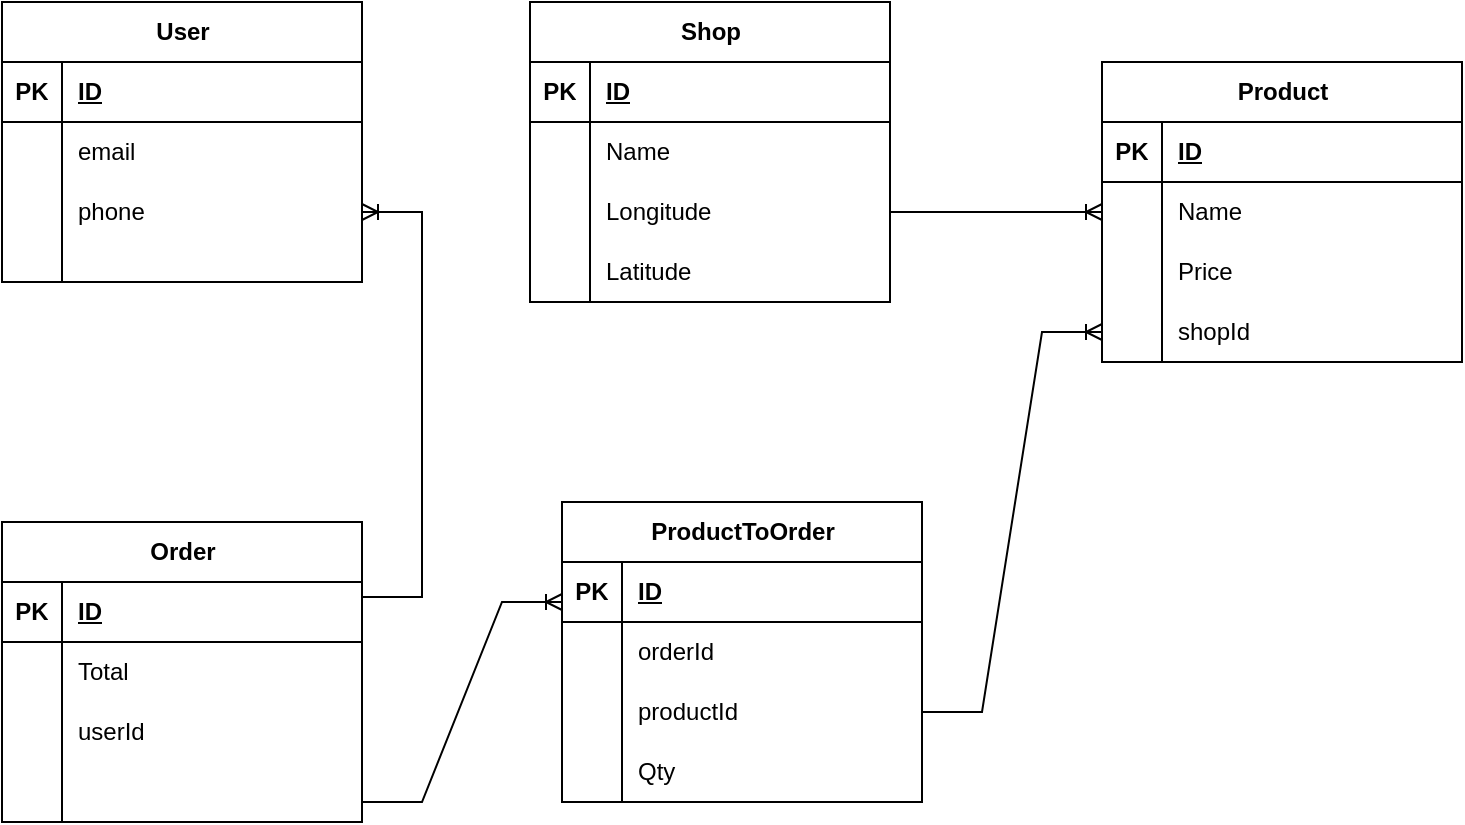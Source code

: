 <mxfile version="21.3.6" type="device" pages="2">
  <diagram name="DB" id="O_uN1VCMDVNeaiqRz71x">
    <mxGraphModel dx="954" dy="616" grid="1" gridSize="10" guides="1" tooltips="1" connect="1" arrows="1" fold="1" page="1" pageScale="1" pageWidth="827" pageHeight="1169" math="0" shadow="0">
      <root>
        <mxCell id="0" />
        <mxCell id="1" parent="0" />
        <mxCell id="V7XO4G7dlLdrEecXha_--6" value="User" style="shape=table;startSize=30;container=1;collapsible=1;childLayout=tableLayout;fixedRows=1;rowLines=0;fontStyle=1;align=center;resizeLast=1;html=1;" parent="1" vertex="1">
          <mxGeometry x="60" y="90" width="180" height="140" as="geometry" />
        </mxCell>
        <mxCell id="V7XO4G7dlLdrEecXha_--7" value="" style="shape=tableRow;horizontal=0;startSize=0;swimlaneHead=0;swimlaneBody=0;fillColor=none;collapsible=0;dropTarget=0;points=[[0,0.5],[1,0.5]];portConstraint=eastwest;top=0;left=0;right=0;bottom=1;" parent="V7XO4G7dlLdrEecXha_--6" vertex="1">
          <mxGeometry y="30" width="180" height="30" as="geometry" />
        </mxCell>
        <mxCell id="V7XO4G7dlLdrEecXha_--8" value="PK" style="shape=partialRectangle;connectable=0;fillColor=none;top=0;left=0;bottom=0;right=0;fontStyle=1;overflow=hidden;whiteSpace=wrap;html=1;" parent="V7XO4G7dlLdrEecXha_--7" vertex="1">
          <mxGeometry width="30" height="30" as="geometry">
            <mxRectangle width="30" height="30" as="alternateBounds" />
          </mxGeometry>
        </mxCell>
        <mxCell id="V7XO4G7dlLdrEecXha_--9" value="ID" style="shape=partialRectangle;connectable=0;fillColor=none;top=0;left=0;bottom=0;right=0;align=left;spacingLeft=6;fontStyle=5;overflow=hidden;whiteSpace=wrap;html=1;" parent="V7XO4G7dlLdrEecXha_--7" vertex="1">
          <mxGeometry x="30" width="150" height="30" as="geometry">
            <mxRectangle width="150" height="30" as="alternateBounds" />
          </mxGeometry>
        </mxCell>
        <mxCell id="V7XO4G7dlLdrEecXha_--10" value="" style="shape=tableRow;horizontal=0;startSize=0;swimlaneHead=0;swimlaneBody=0;fillColor=none;collapsible=0;dropTarget=0;points=[[0,0.5],[1,0.5]];portConstraint=eastwest;top=0;left=0;right=0;bottom=0;" parent="V7XO4G7dlLdrEecXha_--6" vertex="1">
          <mxGeometry y="60" width="180" height="30" as="geometry" />
        </mxCell>
        <mxCell id="V7XO4G7dlLdrEecXha_--11" value="" style="shape=partialRectangle;connectable=0;fillColor=none;top=0;left=0;bottom=0;right=0;editable=1;overflow=hidden;whiteSpace=wrap;html=1;" parent="V7XO4G7dlLdrEecXha_--10" vertex="1">
          <mxGeometry width="30" height="30" as="geometry">
            <mxRectangle width="30" height="30" as="alternateBounds" />
          </mxGeometry>
        </mxCell>
        <mxCell id="V7XO4G7dlLdrEecXha_--12" value="email&lt;br&gt;" style="shape=partialRectangle;connectable=0;fillColor=none;top=0;left=0;bottom=0;right=0;align=left;spacingLeft=6;overflow=hidden;whiteSpace=wrap;html=1;" parent="V7XO4G7dlLdrEecXha_--10" vertex="1">
          <mxGeometry x="30" width="150" height="30" as="geometry">
            <mxRectangle width="150" height="30" as="alternateBounds" />
          </mxGeometry>
        </mxCell>
        <mxCell id="V7XO4G7dlLdrEecXha_--13" value="" style="shape=tableRow;horizontal=0;startSize=0;swimlaneHead=0;swimlaneBody=0;fillColor=none;collapsible=0;dropTarget=0;points=[[0,0.5],[1,0.5]];portConstraint=eastwest;top=0;left=0;right=0;bottom=0;" parent="V7XO4G7dlLdrEecXha_--6" vertex="1">
          <mxGeometry y="90" width="180" height="30" as="geometry" />
        </mxCell>
        <mxCell id="V7XO4G7dlLdrEecXha_--14" value="" style="shape=partialRectangle;connectable=0;fillColor=none;top=0;left=0;bottom=0;right=0;editable=1;overflow=hidden;whiteSpace=wrap;html=1;" parent="V7XO4G7dlLdrEecXha_--13" vertex="1">
          <mxGeometry width="30" height="30" as="geometry">
            <mxRectangle width="30" height="30" as="alternateBounds" />
          </mxGeometry>
        </mxCell>
        <mxCell id="V7XO4G7dlLdrEecXha_--15" value="phone" style="shape=partialRectangle;connectable=0;fillColor=none;top=0;left=0;bottom=0;right=0;align=left;spacingLeft=6;overflow=hidden;whiteSpace=wrap;html=1;" parent="V7XO4G7dlLdrEecXha_--13" vertex="1">
          <mxGeometry x="30" width="150" height="30" as="geometry">
            <mxRectangle width="150" height="30" as="alternateBounds" />
          </mxGeometry>
        </mxCell>
        <mxCell id="V7XO4G7dlLdrEecXha_--16" value="" style="shape=tableRow;horizontal=0;startSize=0;swimlaneHead=0;swimlaneBody=0;fillColor=none;collapsible=0;dropTarget=0;points=[[0,0.5],[1,0.5]];portConstraint=eastwest;top=0;left=0;right=0;bottom=0;" parent="V7XO4G7dlLdrEecXha_--6" vertex="1">
          <mxGeometry y="120" width="180" height="20" as="geometry" />
        </mxCell>
        <mxCell id="V7XO4G7dlLdrEecXha_--17" value="" style="shape=partialRectangle;connectable=0;fillColor=none;top=0;left=0;bottom=0;right=0;editable=1;overflow=hidden;whiteSpace=wrap;html=1;" parent="V7XO4G7dlLdrEecXha_--16" vertex="1">
          <mxGeometry width="30" height="20" as="geometry">
            <mxRectangle width="30" height="20" as="alternateBounds" />
          </mxGeometry>
        </mxCell>
        <mxCell id="V7XO4G7dlLdrEecXha_--18" value="" style="shape=partialRectangle;connectable=0;fillColor=none;top=0;left=0;bottom=0;right=0;align=left;spacingLeft=6;overflow=hidden;whiteSpace=wrap;html=1;" parent="V7XO4G7dlLdrEecXha_--16" vertex="1">
          <mxGeometry x="30" width="150" height="20" as="geometry">
            <mxRectangle width="150" height="20" as="alternateBounds" />
          </mxGeometry>
        </mxCell>
        <mxCell id="V7XO4G7dlLdrEecXha_--19" value="Order" style="shape=table;startSize=30;container=1;collapsible=1;childLayout=tableLayout;fixedRows=1;rowLines=0;fontStyle=1;align=center;resizeLast=1;html=1;" parent="1" vertex="1">
          <mxGeometry x="60" y="350" width="180" height="150" as="geometry" />
        </mxCell>
        <mxCell id="V7XO4G7dlLdrEecXha_--20" value="" style="shape=tableRow;horizontal=0;startSize=0;swimlaneHead=0;swimlaneBody=0;fillColor=none;collapsible=0;dropTarget=0;points=[[0,0.5],[1,0.5]];portConstraint=eastwest;top=0;left=0;right=0;bottom=1;" parent="V7XO4G7dlLdrEecXha_--19" vertex="1">
          <mxGeometry y="30" width="180" height="30" as="geometry" />
        </mxCell>
        <mxCell id="V7XO4G7dlLdrEecXha_--21" value="PK" style="shape=partialRectangle;connectable=0;fillColor=none;top=0;left=0;bottom=0;right=0;fontStyle=1;overflow=hidden;whiteSpace=wrap;html=1;" parent="V7XO4G7dlLdrEecXha_--20" vertex="1">
          <mxGeometry width="30" height="30" as="geometry">
            <mxRectangle width="30" height="30" as="alternateBounds" />
          </mxGeometry>
        </mxCell>
        <mxCell id="V7XO4G7dlLdrEecXha_--22" value="ID" style="shape=partialRectangle;connectable=0;fillColor=none;top=0;left=0;bottom=0;right=0;align=left;spacingLeft=6;fontStyle=5;overflow=hidden;whiteSpace=wrap;html=1;" parent="V7XO4G7dlLdrEecXha_--20" vertex="1">
          <mxGeometry x="30" width="150" height="30" as="geometry">
            <mxRectangle width="150" height="30" as="alternateBounds" />
          </mxGeometry>
        </mxCell>
        <mxCell id="V7XO4G7dlLdrEecXha_--26" value="" style="shape=tableRow;horizontal=0;startSize=0;swimlaneHead=0;swimlaneBody=0;fillColor=none;collapsible=0;dropTarget=0;points=[[0,0.5],[1,0.5]];portConstraint=eastwest;top=0;left=0;right=0;bottom=0;" parent="V7XO4G7dlLdrEecXha_--19" vertex="1">
          <mxGeometry y="60" width="180" height="30" as="geometry" />
        </mxCell>
        <mxCell id="V7XO4G7dlLdrEecXha_--27" value="" style="shape=partialRectangle;connectable=0;fillColor=none;top=0;left=0;bottom=0;right=0;editable=1;overflow=hidden;whiteSpace=wrap;html=1;" parent="V7XO4G7dlLdrEecXha_--26" vertex="1">
          <mxGeometry width="30" height="30" as="geometry">
            <mxRectangle width="30" height="30" as="alternateBounds" />
          </mxGeometry>
        </mxCell>
        <mxCell id="V7XO4G7dlLdrEecXha_--28" value="Total" style="shape=partialRectangle;connectable=0;fillColor=none;top=0;left=0;bottom=0;right=0;align=left;spacingLeft=6;overflow=hidden;whiteSpace=wrap;html=1;" parent="V7XO4G7dlLdrEecXha_--26" vertex="1">
          <mxGeometry x="30" width="150" height="30" as="geometry">
            <mxRectangle width="150" height="30" as="alternateBounds" />
          </mxGeometry>
        </mxCell>
        <mxCell id="V7XO4G7dlLdrEecXha_--29" value="" style="shape=tableRow;horizontal=0;startSize=0;swimlaneHead=0;swimlaneBody=0;fillColor=none;collapsible=0;dropTarget=0;points=[[0,0.5],[1,0.5]];portConstraint=eastwest;top=0;left=0;right=0;bottom=0;" parent="V7XO4G7dlLdrEecXha_--19" vertex="1">
          <mxGeometry y="90" width="180" height="30" as="geometry" />
        </mxCell>
        <mxCell id="V7XO4G7dlLdrEecXha_--30" value="" style="shape=partialRectangle;connectable=0;fillColor=none;top=0;left=0;bottom=0;right=0;editable=1;overflow=hidden;whiteSpace=wrap;html=1;" parent="V7XO4G7dlLdrEecXha_--29" vertex="1">
          <mxGeometry width="30" height="30" as="geometry">
            <mxRectangle width="30" height="30" as="alternateBounds" />
          </mxGeometry>
        </mxCell>
        <mxCell id="V7XO4G7dlLdrEecXha_--31" value="userId" style="shape=partialRectangle;connectable=0;fillColor=none;top=0;left=0;bottom=0;right=0;align=left;spacingLeft=6;overflow=hidden;whiteSpace=wrap;html=1;" parent="V7XO4G7dlLdrEecXha_--29" vertex="1">
          <mxGeometry x="30" width="150" height="30" as="geometry">
            <mxRectangle width="150" height="30" as="alternateBounds" />
          </mxGeometry>
        </mxCell>
        <mxCell id="V7XO4G7dlLdrEecXha_--23" value="" style="shape=tableRow;horizontal=0;startSize=0;swimlaneHead=0;swimlaneBody=0;fillColor=none;collapsible=0;dropTarget=0;points=[[0,0.5],[1,0.5]];portConstraint=eastwest;top=0;left=0;right=0;bottom=0;" parent="V7XO4G7dlLdrEecXha_--19" vertex="1">
          <mxGeometry y="120" width="180" height="30" as="geometry" />
        </mxCell>
        <mxCell id="V7XO4G7dlLdrEecXha_--24" value="" style="shape=partialRectangle;connectable=0;fillColor=none;top=0;left=0;bottom=0;right=0;editable=1;overflow=hidden;whiteSpace=wrap;html=1;" parent="V7XO4G7dlLdrEecXha_--23" vertex="1">
          <mxGeometry width="30" height="30" as="geometry">
            <mxRectangle width="30" height="30" as="alternateBounds" />
          </mxGeometry>
        </mxCell>
        <mxCell id="V7XO4G7dlLdrEecXha_--25" value="" style="shape=partialRectangle;connectable=0;fillColor=none;top=0;left=0;bottom=0;right=0;align=left;spacingLeft=6;overflow=hidden;whiteSpace=wrap;html=1;" parent="V7XO4G7dlLdrEecXha_--23" vertex="1">
          <mxGeometry x="30" width="150" height="30" as="geometry">
            <mxRectangle width="150" height="30" as="alternateBounds" />
          </mxGeometry>
        </mxCell>
        <mxCell id="V7XO4G7dlLdrEecXha_--32" value="Shop" style="shape=table;startSize=30;container=1;collapsible=1;childLayout=tableLayout;fixedRows=1;rowLines=0;fontStyle=1;align=center;resizeLast=1;html=1;" parent="1" vertex="1">
          <mxGeometry x="324" y="90" width="180" height="150" as="geometry" />
        </mxCell>
        <mxCell id="V7XO4G7dlLdrEecXha_--33" value="" style="shape=tableRow;horizontal=0;startSize=0;swimlaneHead=0;swimlaneBody=0;fillColor=none;collapsible=0;dropTarget=0;points=[[0,0.5],[1,0.5]];portConstraint=eastwest;top=0;left=0;right=0;bottom=1;" parent="V7XO4G7dlLdrEecXha_--32" vertex="1">
          <mxGeometry y="30" width="180" height="30" as="geometry" />
        </mxCell>
        <mxCell id="V7XO4G7dlLdrEecXha_--34" value="PK" style="shape=partialRectangle;connectable=0;fillColor=none;top=0;left=0;bottom=0;right=0;fontStyle=1;overflow=hidden;whiteSpace=wrap;html=1;" parent="V7XO4G7dlLdrEecXha_--33" vertex="1">
          <mxGeometry width="30" height="30" as="geometry">
            <mxRectangle width="30" height="30" as="alternateBounds" />
          </mxGeometry>
        </mxCell>
        <mxCell id="V7XO4G7dlLdrEecXha_--35" value="ID" style="shape=partialRectangle;connectable=0;fillColor=none;top=0;left=0;bottom=0;right=0;align=left;spacingLeft=6;fontStyle=5;overflow=hidden;whiteSpace=wrap;html=1;" parent="V7XO4G7dlLdrEecXha_--33" vertex="1">
          <mxGeometry x="30" width="150" height="30" as="geometry">
            <mxRectangle width="150" height="30" as="alternateBounds" />
          </mxGeometry>
        </mxCell>
        <mxCell id="V7XO4G7dlLdrEecXha_--36" value="" style="shape=tableRow;horizontal=0;startSize=0;swimlaneHead=0;swimlaneBody=0;fillColor=none;collapsible=0;dropTarget=0;points=[[0,0.5],[1,0.5]];portConstraint=eastwest;top=0;left=0;right=0;bottom=0;" parent="V7XO4G7dlLdrEecXha_--32" vertex="1">
          <mxGeometry y="60" width="180" height="30" as="geometry" />
        </mxCell>
        <mxCell id="V7XO4G7dlLdrEecXha_--37" value="" style="shape=partialRectangle;connectable=0;fillColor=none;top=0;left=0;bottom=0;right=0;editable=1;overflow=hidden;whiteSpace=wrap;html=1;" parent="V7XO4G7dlLdrEecXha_--36" vertex="1">
          <mxGeometry width="30" height="30" as="geometry">
            <mxRectangle width="30" height="30" as="alternateBounds" />
          </mxGeometry>
        </mxCell>
        <mxCell id="V7XO4G7dlLdrEecXha_--38" value="Name" style="shape=partialRectangle;connectable=0;fillColor=none;top=0;left=0;bottom=0;right=0;align=left;spacingLeft=6;overflow=hidden;whiteSpace=wrap;html=1;" parent="V7XO4G7dlLdrEecXha_--36" vertex="1">
          <mxGeometry x="30" width="150" height="30" as="geometry">
            <mxRectangle width="150" height="30" as="alternateBounds" />
          </mxGeometry>
        </mxCell>
        <mxCell id="V7XO4G7dlLdrEecXha_--39" value="" style="shape=tableRow;horizontal=0;startSize=0;swimlaneHead=0;swimlaneBody=0;fillColor=none;collapsible=0;dropTarget=0;points=[[0,0.5],[1,0.5]];portConstraint=eastwest;top=0;left=0;right=0;bottom=0;" parent="V7XO4G7dlLdrEecXha_--32" vertex="1">
          <mxGeometry y="90" width="180" height="30" as="geometry" />
        </mxCell>
        <mxCell id="V7XO4G7dlLdrEecXha_--40" value="" style="shape=partialRectangle;connectable=0;fillColor=none;top=0;left=0;bottom=0;right=0;editable=1;overflow=hidden;whiteSpace=wrap;html=1;" parent="V7XO4G7dlLdrEecXha_--39" vertex="1">
          <mxGeometry width="30" height="30" as="geometry">
            <mxRectangle width="30" height="30" as="alternateBounds" />
          </mxGeometry>
        </mxCell>
        <mxCell id="V7XO4G7dlLdrEecXha_--41" value="Longitude" style="shape=partialRectangle;connectable=0;fillColor=none;top=0;left=0;bottom=0;right=0;align=left;spacingLeft=6;overflow=hidden;whiteSpace=wrap;html=1;" parent="V7XO4G7dlLdrEecXha_--39" vertex="1">
          <mxGeometry x="30" width="150" height="30" as="geometry">
            <mxRectangle width="150" height="30" as="alternateBounds" />
          </mxGeometry>
        </mxCell>
        <mxCell id="V7XO4G7dlLdrEecXha_--42" value="" style="shape=tableRow;horizontal=0;startSize=0;swimlaneHead=0;swimlaneBody=0;fillColor=none;collapsible=0;dropTarget=0;points=[[0,0.5],[1,0.5]];portConstraint=eastwest;top=0;left=0;right=0;bottom=0;" parent="V7XO4G7dlLdrEecXha_--32" vertex="1">
          <mxGeometry y="120" width="180" height="30" as="geometry" />
        </mxCell>
        <mxCell id="V7XO4G7dlLdrEecXha_--43" value="" style="shape=partialRectangle;connectable=0;fillColor=none;top=0;left=0;bottom=0;right=0;editable=1;overflow=hidden;whiteSpace=wrap;html=1;" parent="V7XO4G7dlLdrEecXha_--42" vertex="1">
          <mxGeometry width="30" height="30" as="geometry">
            <mxRectangle width="30" height="30" as="alternateBounds" />
          </mxGeometry>
        </mxCell>
        <mxCell id="V7XO4G7dlLdrEecXha_--44" value="Latitude" style="shape=partialRectangle;connectable=0;fillColor=none;top=0;left=0;bottom=0;right=0;align=left;spacingLeft=6;overflow=hidden;whiteSpace=wrap;html=1;" parent="V7XO4G7dlLdrEecXha_--42" vertex="1">
          <mxGeometry x="30" width="150" height="30" as="geometry">
            <mxRectangle width="150" height="30" as="alternateBounds" />
          </mxGeometry>
        </mxCell>
        <mxCell id="V7XO4G7dlLdrEecXha_--45" value="ProductToOrder" style="shape=table;startSize=30;container=1;collapsible=1;childLayout=tableLayout;fixedRows=1;rowLines=0;fontStyle=1;align=center;resizeLast=1;html=1;" parent="1" vertex="1">
          <mxGeometry x="340" y="340" width="180" height="150" as="geometry" />
        </mxCell>
        <mxCell id="V7XO4G7dlLdrEecXha_--46" value="" style="shape=tableRow;horizontal=0;startSize=0;swimlaneHead=0;swimlaneBody=0;fillColor=none;collapsible=0;dropTarget=0;points=[[0,0.5],[1,0.5]];portConstraint=eastwest;top=0;left=0;right=0;bottom=1;" parent="V7XO4G7dlLdrEecXha_--45" vertex="1">
          <mxGeometry y="30" width="180" height="30" as="geometry" />
        </mxCell>
        <mxCell id="V7XO4G7dlLdrEecXha_--47" value="PK" style="shape=partialRectangle;connectable=0;fillColor=none;top=0;left=0;bottom=0;right=0;fontStyle=1;overflow=hidden;whiteSpace=wrap;html=1;" parent="V7XO4G7dlLdrEecXha_--46" vertex="1">
          <mxGeometry width="30" height="30" as="geometry">
            <mxRectangle width="30" height="30" as="alternateBounds" />
          </mxGeometry>
        </mxCell>
        <mxCell id="V7XO4G7dlLdrEecXha_--48" value="ID" style="shape=partialRectangle;connectable=0;fillColor=none;top=0;left=0;bottom=0;right=0;align=left;spacingLeft=6;fontStyle=5;overflow=hidden;whiteSpace=wrap;html=1;" parent="V7XO4G7dlLdrEecXha_--46" vertex="1">
          <mxGeometry x="30" width="150" height="30" as="geometry">
            <mxRectangle width="150" height="30" as="alternateBounds" />
          </mxGeometry>
        </mxCell>
        <mxCell id="V7XO4G7dlLdrEecXha_--49" value="" style="shape=tableRow;horizontal=0;startSize=0;swimlaneHead=0;swimlaneBody=0;fillColor=none;collapsible=0;dropTarget=0;points=[[0,0.5],[1,0.5]];portConstraint=eastwest;top=0;left=0;right=0;bottom=0;" parent="V7XO4G7dlLdrEecXha_--45" vertex="1">
          <mxGeometry y="60" width="180" height="30" as="geometry" />
        </mxCell>
        <mxCell id="V7XO4G7dlLdrEecXha_--50" value="" style="shape=partialRectangle;connectable=0;fillColor=none;top=0;left=0;bottom=0;right=0;editable=1;overflow=hidden;whiteSpace=wrap;html=1;" parent="V7XO4G7dlLdrEecXha_--49" vertex="1">
          <mxGeometry width="30" height="30" as="geometry">
            <mxRectangle width="30" height="30" as="alternateBounds" />
          </mxGeometry>
        </mxCell>
        <mxCell id="V7XO4G7dlLdrEecXha_--51" value="orderId" style="shape=partialRectangle;connectable=0;fillColor=none;top=0;left=0;bottom=0;right=0;align=left;spacingLeft=6;overflow=hidden;whiteSpace=wrap;html=1;" parent="V7XO4G7dlLdrEecXha_--49" vertex="1">
          <mxGeometry x="30" width="150" height="30" as="geometry">
            <mxRectangle width="150" height="30" as="alternateBounds" />
          </mxGeometry>
        </mxCell>
        <mxCell id="V7XO4G7dlLdrEecXha_--52" value="" style="shape=tableRow;horizontal=0;startSize=0;swimlaneHead=0;swimlaneBody=0;fillColor=none;collapsible=0;dropTarget=0;points=[[0,0.5],[1,0.5]];portConstraint=eastwest;top=0;left=0;right=0;bottom=0;" parent="V7XO4G7dlLdrEecXha_--45" vertex="1">
          <mxGeometry y="90" width="180" height="30" as="geometry" />
        </mxCell>
        <mxCell id="V7XO4G7dlLdrEecXha_--53" value="" style="shape=partialRectangle;connectable=0;fillColor=none;top=0;left=0;bottom=0;right=0;editable=1;overflow=hidden;whiteSpace=wrap;html=1;" parent="V7XO4G7dlLdrEecXha_--52" vertex="1">
          <mxGeometry width="30" height="30" as="geometry">
            <mxRectangle width="30" height="30" as="alternateBounds" />
          </mxGeometry>
        </mxCell>
        <mxCell id="V7XO4G7dlLdrEecXha_--54" value="productId" style="shape=partialRectangle;connectable=0;fillColor=none;top=0;left=0;bottom=0;right=0;align=left;spacingLeft=6;overflow=hidden;whiteSpace=wrap;html=1;" parent="V7XO4G7dlLdrEecXha_--52" vertex="1">
          <mxGeometry x="30" width="150" height="30" as="geometry">
            <mxRectangle width="150" height="30" as="alternateBounds" />
          </mxGeometry>
        </mxCell>
        <mxCell id="V7XO4G7dlLdrEecXha_--55" value="" style="shape=tableRow;horizontal=0;startSize=0;swimlaneHead=0;swimlaneBody=0;fillColor=none;collapsible=0;dropTarget=0;points=[[0,0.5],[1,0.5]];portConstraint=eastwest;top=0;left=0;right=0;bottom=0;" parent="V7XO4G7dlLdrEecXha_--45" vertex="1">
          <mxGeometry y="120" width="180" height="30" as="geometry" />
        </mxCell>
        <mxCell id="V7XO4G7dlLdrEecXha_--56" value="" style="shape=partialRectangle;connectable=0;fillColor=none;top=0;left=0;bottom=0;right=0;editable=1;overflow=hidden;whiteSpace=wrap;html=1;" parent="V7XO4G7dlLdrEecXha_--55" vertex="1">
          <mxGeometry width="30" height="30" as="geometry">
            <mxRectangle width="30" height="30" as="alternateBounds" />
          </mxGeometry>
        </mxCell>
        <mxCell id="V7XO4G7dlLdrEecXha_--57" value="Qty" style="shape=partialRectangle;connectable=0;fillColor=none;top=0;left=0;bottom=0;right=0;align=left;spacingLeft=6;overflow=hidden;whiteSpace=wrap;html=1;" parent="V7XO4G7dlLdrEecXha_--55" vertex="1">
          <mxGeometry x="30" width="150" height="30" as="geometry">
            <mxRectangle width="150" height="30" as="alternateBounds" />
          </mxGeometry>
        </mxCell>
        <mxCell id="V7XO4G7dlLdrEecXha_--58" value="Product" style="shape=table;startSize=30;container=1;collapsible=1;childLayout=tableLayout;fixedRows=1;rowLines=0;fontStyle=1;align=center;resizeLast=1;html=1;" parent="1" vertex="1">
          <mxGeometry x="610" y="120" width="180" height="150" as="geometry" />
        </mxCell>
        <mxCell id="V7XO4G7dlLdrEecXha_--59" value="" style="shape=tableRow;horizontal=0;startSize=0;swimlaneHead=0;swimlaneBody=0;fillColor=none;collapsible=0;dropTarget=0;points=[[0,0.5],[1,0.5]];portConstraint=eastwest;top=0;left=0;right=0;bottom=1;" parent="V7XO4G7dlLdrEecXha_--58" vertex="1">
          <mxGeometry y="30" width="180" height="30" as="geometry" />
        </mxCell>
        <mxCell id="V7XO4G7dlLdrEecXha_--60" value="PK" style="shape=partialRectangle;connectable=0;fillColor=none;top=0;left=0;bottom=0;right=0;fontStyle=1;overflow=hidden;whiteSpace=wrap;html=1;" parent="V7XO4G7dlLdrEecXha_--59" vertex="1">
          <mxGeometry width="30" height="30" as="geometry">
            <mxRectangle width="30" height="30" as="alternateBounds" />
          </mxGeometry>
        </mxCell>
        <mxCell id="V7XO4G7dlLdrEecXha_--61" value="ID" style="shape=partialRectangle;connectable=0;fillColor=none;top=0;left=0;bottom=0;right=0;align=left;spacingLeft=6;fontStyle=5;overflow=hidden;whiteSpace=wrap;html=1;" parent="V7XO4G7dlLdrEecXha_--59" vertex="1">
          <mxGeometry x="30" width="150" height="30" as="geometry">
            <mxRectangle width="150" height="30" as="alternateBounds" />
          </mxGeometry>
        </mxCell>
        <mxCell id="V7XO4G7dlLdrEecXha_--62" value="" style="shape=tableRow;horizontal=0;startSize=0;swimlaneHead=0;swimlaneBody=0;fillColor=none;collapsible=0;dropTarget=0;points=[[0,0.5],[1,0.5]];portConstraint=eastwest;top=0;left=0;right=0;bottom=0;" parent="V7XO4G7dlLdrEecXha_--58" vertex="1">
          <mxGeometry y="60" width="180" height="30" as="geometry" />
        </mxCell>
        <mxCell id="V7XO4G7dlLdrEecXha_--63" value="" style="shape=partialRectangle;connectable=0;fillColor=none;top=0;left=0;bottom=0;right=0;editable=1;overflow=hidden;whiteSpace=wrap;html=1;" parent="V7XO4G7dlLdrEecXha_--62" vertex="1">
          <mxGeometry width="30" height="30" as="geometry">
            <mxRectangle width="30" height="30" as="alternateBounds" />
          </mxGeometry>
        </mxCell>
        <mxCell id="V7XO4G7dlLdrEecXha_--64" value="Name" style="shape=partialRectangle;connectable=0;fillColor=none;top=0;left=0;bottom=0;right=0;align=left;spacingLeft=6;overflow=hidden;whiteSpace=wrap;html=1;" parent="V7XO4G7dlLdrEecXha_--62" vertex="1">
          <mxGeometry x="30" width="150" height="30" as="geometry">
            <mxRectangle width="150" height="30" as="alternateBounds" />
          </mxGeometry>
        </mxCell>
        <mxCell id="V7XO4G7dlLdrEecXha_--65" value="" style="shape=tableRow;horizontal=0;startSize=0;swimlaneHead=0;swimlaneBody=0;fillColor=none;collapsible=0;dropTarget=0;points=[[0,0.5],[1,0.5]];portConstraint=eastwest;top=0;left=0;right=0;bottom=0;" parent="V7XO4G7dlLdrEecXha_--58" vertex="1">
          <mxGeometry y="90" width="180" height="30" as="geometry" />
        </mxCell>
        <mxCell id="V7XO4G7dlLdrEecXha_--66" value="" style="shape=partialRectangle;connectable=0;fillColor=none;top=0;left=0;bottom=0;right=0;editable=1;overflow=hidden;whiteSpace=wrap;html=1;" parent="V7XO4G7dlLdrEecXha_--65" vertex="1">
          <mxGeometry width="30" height="30" as="geometry">
            <mxRectangle width="30" height="30" as="alternateBounds" />
          </mxGeometry>
        </mxCell>
        <mxCell id="V7XO4G7dlLdrEecXha_--67" value="Price" style="shape=partialRectangle;connectable=0;fillColor=none;top=0;left=0;bottom=0;right=0;align=left;spacingLeft=6;overflow=hidden;whiteSpace=wrap;html=1;" parent="V7XO4G7dlLdrEecXha_--65" vertex="1">
          <mxGeometry x="30" width="150" height="30" as="geometry">
            <mxRectangle width="150" height="30" as="alternateBounds" />
          </mxGeometry>
        </mxCell>
        <mxCell id="V7XO4G7dlLdrEecXha_--68" value="" style="shape=tableRow;horizontal=0;startSize=0;swimlaneHead=0;swimlaneBody=0;fillColor=none;collapsible=0;dropTarget=0;points=[[0,0.5],[1,0.5]];portConstraint=eastwest;top=0;left=0;right=0;bottom=0;" parent="V7XO4G7dlLdrEecXha_--58" vertex="1">
          <mxGeometry y="120" width="180" height="30" as="geometry" />
        </mxCell>
        <mxCell id="V7XO4G7dlLdrEecXha_--69" value="" style="shape=partialRectangle;connectable=0;fillColor=none;top=0;left=0;bottom=0;right=0;editable=1;overflow=hidden;whiteSpace=wrap;html=1;" parent="V7XO4G7dlLdrEecXha_--68" vertex="1">
          <mxGeometry width="30" height="30" as="geometry">
            <mxRectangle width="30" height="30" as="alternateBounds" />
          </mxGeometry>
        </mxCell>
        <mxCell id="V7XO4G7dlLdrEecXha_--70" value="shopId" style="shape=partialRectangle;connectable=0;fillColor=none;top=0;left=0;bottom=0;right=0;align=left;spacingLeft=6;overflow=hidden;whiteSpace=wrap;html=1;" parent="V7XO4G7dlLdrEecXha_--68" vertex="1">
          <mxGeometry x="30" width="150" height="30" as="geometry">
            <mxRectangle width="150" height="30" as="alternateBounds" />
          </mxGeometry>
        </mxCell>
        <mxCell id="V7XO4G7dlLdrEecXha_--84" value="" style="edgeStyle=entityRelationEdgeStyle;fontSize=12;html=1;endArrow=ERoneToMany;rounded=0;exitX=1;exitY=0.5;exitDx=0;exitDy=0;entryX=0;entryY=0.5;entryDx=0;entryDy=0;" parent="1" source="V7XO4G7dlLdrEecXha_--39" target="V7XO4G7dlLdrEecXha_--62" edge="1">
          <mxGeometry width="100" height="100" relative="1" as="geometry">
            <mxPoint x="480" y="240" as="sourcePoint" />
            <mxPoint x="610" y="130" as="targetPoint" />
          </mxGeometry>
        </mxCell>
        <mxCell id="V7XO4G7dlLdrEecXha_--85" value="" style="edgeStyle=entityRelationEdgeStyle;fontSize=12;html=1;endArrow=ERoneToMany;rounded=0;" parent="1" edge="1">
          <mxGeometry width="100" height="100" relative="1" as="geometry">
            <mxPoint x="240" y="490" as="sourcePoint" />
            <mxPoint x="340" y="390" as="targetPoint" />
          </mxGeometry>
        </mxCell>
        <mxCell id="V7XO4G7dlLdrEecXha_--86" value="" style="edgeStyle=entityRelationEdgeStyle;fontSize=12;html=1;endArrow=ERoneToMany;rounded=0;exitX=1;exitY=0.25;exitDx=0;exitDy=0;entryX=1;entryY=0.5;entryDx=0;entryDy=0;" parent="1" source="V7XO4G7dlLdrEecXha_--19" target="V7XO4G7dlLdrEecXha_--13" edge="1">
          <mxGeometry width="100" height="100" relative="1" as="geometry">
            <mxPoint x="100" y="350" as="sourcePoint" />
            <mxPoint x="200" y="250" as="targetPoint" />
          </mxGeometry>
        </mxCell>
        <mxCell id="V7XO4G7dlLdrEecXha_--87" value="" style="edgeStyle=entityRelationEdgeStyle;fontSize=12;html=1;endArrow=ERoneToMany;rounded=0;exitX=1;exitY=0.5;exitDx=0;exitDy=0;entryX=0;entryY=0.5;entryDx=0;entryDy=0;" parent="1" source="V7XO4G7dlLdrEecXha_--52" target="V7XO4G7dlLdrEecXha_--68" edge="1">
          <mxGeometry width="100" height="100" relative="1" as="geometry">
            <mxPoint x="360" y="390" as="sourcePoint" />
            <mxPoint x="460" y="290" as="targetPoint" />
          </mxGeometry>
        </mxCell>
      </root>
    </mxGraphModel>
  </diagram>
  <diagram id="JDkU_5VgpZuukIsaNipB" name="API">
    <mxGraphModel dx="954" dy="616" grid="1" gridSize="10" guides="1" tooltips="1" connect="1" arrows="1" fold="1" page="1" pageScale="1" pageWidth="827" pageHeight="1169" math="0" shadow="0">
      <root>
        <mxCell id="0" />
        <mxCell id="1" parent="0" />
        <mxCell id="S-6kTceQr6AkYQikulUK-1" value="GET /shops" style="rounded=1;whiteSpace=wrap;html=1;" parent="1" vertex="1">
          <mxGeometry x="200" y="250" width="140" height="30" as="geometry" />
        </mxCell>
        <mxCell id="S-6kTceQr6AkYQikulUK-2" value="GET /shops/{id}/products" style="rounded=1;whiteSpace=wrap;html=1;" parent="1" vertex="1">
          <mxGeometry x="200" y="310" width="145" height="30" as="geometry" />
        </mxCell>
        <mxCell id="S-6kTceQr6AkYQikulUK-3" value="GET /orders/search" style="rounded=1;whiteSpace=wrap;html=1;" parent="1" vertex="1">
          <mxGeometry x="390" y="270" width="140" height="30" as="geometry" />
        </mxCell>
        <mxCell id="S-6kTceQr6AkYQikulUK-4" value="POST /order" style="rounded=1;whiteSpace=wrap;html=1;" parent="1" vertex="1">
          <mxGeometry x="390" y="320" width="140" height="30" as="geometry" />
        </mxCell>
        <mxCell id="S-6kTceQr6AkYQikulUK-7" value="GET /orders/{orderId}" style="rounded=1;whiteSpace=wrap;html=1;" parent="1" vertex="1">
          <mxGeometry x="390" y="220" width="140" height="30" as="geometry" />
        </mxCell>
        <mxCell id="g5EowipZ0hHpdSeF2Dsy-1" value="GET /profile" style="rounded=1;whiteSpace=wrap;html=1;" parent="1" vertex="1">
          <mxGeometry x="580" y="270" width="140" height="30" as="geometry" />
        </mxCell>
      </root>
    </mxGraphModel>
  </diagram>
</mxfile>
